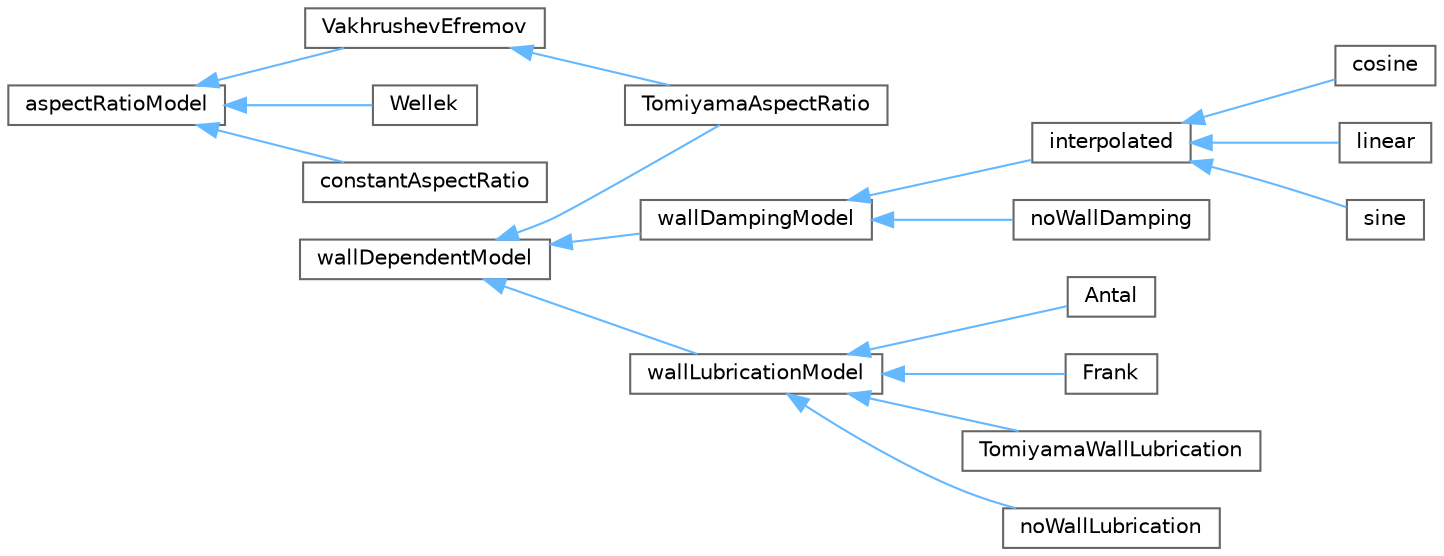 digraph "Graphical Class Hierarchy"
{
 // LATEX_PDF_SIZE
  bgcolor="transparent";
  edge [fontname=Helvetica,fontsize=10,labelfontname=Helvetica,labelfontsize=10];
  node [fontname=Helvetica,fontsize=10,shape=box,height=0.2,width=0.4];
  rankdir="LR";
  Node0 [id="Node000000",label="aspectRatioModel",height=0.2,width=0.4,color="grey40", fillcolor="white", style="filled",URL="$classFoam_1_1aspectRatioModel.html",tooltip=" "];
  Node0 -> Node1 [id="edge4155_Node000000_Node000001",dir="back",color="steelblue1",style="solid",tooltip=" "];
  Node1 [id="Node000001",label="VakhrushevEfremov",height=0.2,width=0.4,color="grey40", fillcolor="white", style="filled",URL="$classFoam_1_1aspectRatioModels_1_1VakhrushevEfremov.html",tooltip="Aspect ratio model of Vakhrushev and Efremov."];
  Node1 -> Node2 [id="edge4156_Node000001_Node000002",dir="back",color="steelblue1",style="solid",tooltip=" "];
  Node2 [id="Node000002",label="TomiyamaAspectRatio",height=0.2,width=0.4,color="grey40", fillcolor="white", style="filled",URL="$classFoam_1_1aspectRatioModels_1_1TomiyamaAspectRatio.html",tooltip="Aspect ratio model of Tomiyama."];
  Node0 -> Node15 [id="edge4157_Node000000_Node000015",dir="back",color="steelblue1",style="solid",tooltip=" "];
  Node15 [id="Node000015",label="Wellek",height=0.2,width=0.4,color="grey40", fillcolor="white", style="filled",URL="$classFoam_1_1aspectRatioModels_1_1Wellek.html",tooltip="Aspect ratio model of Wellek et al."];
  Node0 -> Node16 [id="edge4158_Node000000_Node000016",dir="back",color="steelblue1",style="solid",tooltip=" "];
  Node16 [id="Node000016",label="constantAspectRatio",height=0.2,width=0.4,color="grey40", fillcolor="white", style="filled",URL="$classFoam_1_1aspectRatioModels_1_1constantAspectRatio.html",tooltip="Constant value aspect ratio model."];
  Node3 [id="Node000003",label="wallDependentModel",height=0.2,width=0.4,color="grey40", fillcolor="white", style="filled",URL="$classFoam_1_1wallDependentModel.html",tooltip="A class which provides on-demand creation and caching of wall distance and wall normal fields for use..."];
  Node3 -> Node2 [id="edge4159_Node000003_Node000002",dir="back",color="steelblue1",style="solid",tooltip=" "];
  Node3 -> Node4 [id="edge4160_Node000003_Node000004",dir="back",color="steelblue1",style="solid",tooltip=" "];
  Node4 [id="Node000004",label="wallDampingModel",height=0.2,width=0.4,color="grey40", fillcolor="white", style="filled",URL="$classFoam_1_1wallDampingModel.html",tooltip=" "];
  Node4 -> Node5 [id="edge4161_Node000004_Node000005",dir="back",color="steelblue1",style="solid",tooltip=" "];
  Node5 [id="Node000005",label="interpolated",height=0.2,width=0.4,color="grey40", fillcolor="white", style="filled",URL="$classFoam_1_1wallDampingModels_1_1interpolated.html",tooltip=" "];
  Node5 -> Node6 [id="edge4162_Node000005_Node000006",dir="back",color="steelblue1",style="solid",tooltip=" "];
  Node6 [id="Node000006",label="cosine",height=0.2,width=0.4,color="grey40", fillcolor="white", style="filled",URL="$classFoam_1_1wallDampingModels_1_1cosine.html",tooltip=" "];
  Node5 -> Node7 [id="edge4163_Node000005_Node000007",dir="back",color="steelblue1",style="solid",tooltip=" "];
  Node7 [id="Node000007",label="linear",height=0.2,width=0.4,color="grey40", fillcolor="white", style="filled",URL="$classFoam_1_1wallDampingModels_1_1linear.html",tooltip=" "];
  Node5 -> Node8 [id="edge4164_Node000005_Node000008",dir="back",color="steelblue1",style="solid",tooltip=" "];
  Node8 [id="Node000008",label="sine",height=0.2,width=0.4,color="grey40", fillcolor="white", style="filled",URL="$classFoam_1_1wallDampingModels_1_1sine.html",tooltip=" "];
  Node4 -> Node9 [id="edge4165_Node000004_Node000009",dir="back",color="steelblue1",style="solid",tooltip=" "];
  Node9 [id="Node000009",label="noWallDamping",height=0.2,width=0.4,color="grey40", fillcolor="white", style="filled",URL="$classFoam_1_1wallDampingModels_1_1noWallDamping.html",tooltip=" "];
  Node3 -> Node10 [id="edge4166_Node000003_Node000010",dir="back",color="steelblue1",style="solid",tooltip=" "];
  Node10 [id="Node000010",label="wallLubricationModel",height=0.2,width=0.4,color="grey40", fillcolor="white", style="filled",URL="$classFoam_1_1wallLubricationModel.html",tooltip=" "];
  Node10 -> Node11 [id="edge4167_Node000010_Node000011",dir="back",color="steelblue1",style="solid",tooltip=" "];
  Node11 [id="Node000011",label="Antal",height=0.2,width=0.4,color="grey40", fillcolor="white", style="filled",URL="$classFoam_1_1wallLubricationModels_1_1Antal.html",tooltip="Wall lubrication model of Antal et al."];
  Node10 -> Node12 [id="edge4168_Node000010_Node000012",dir="back",color="steelblue1",style="solid",tooltip=" "];
  Node12 [id="Node000012",label="Frank",height=0.2,width=0.4,color="grey40", fillcolor="white", style="filled",URL="$classFoam_1_1wallLubricationModels_1_1Frank.html",tooltip="Wall lubrication model of Frank."];
  Node10 -> Node13 [id="edge4169_Node000010_Node000013",dir="back",color="steelblue1",style="solid",tooltip=" "];
  Node13 [id="Node000013",label="TomiyamaWallLubrication",height=0.2,width=0.4,color="grey40", fillcolor="white", style="filled",URL="$classFoam_1_1wallLubricationModels_1_1TomiyamaWallLubrication.html",tooltip="Wall lubrication model of Tomiyama."];
  Node10 -> Node14 [id="edge4170_Node000010_Node000014",dir="back",color="steelblue1",style="solid",tooltip=" "];
  Node14 [id="Node000014",label="noWallLubrication",height=0.2,width=0.4,color="grey40", fillcolor="white", style="filled",URL="$classFoam_1_1wallLubricationModels_1_1noWallLubrication.html",tooltip=" "];
}
